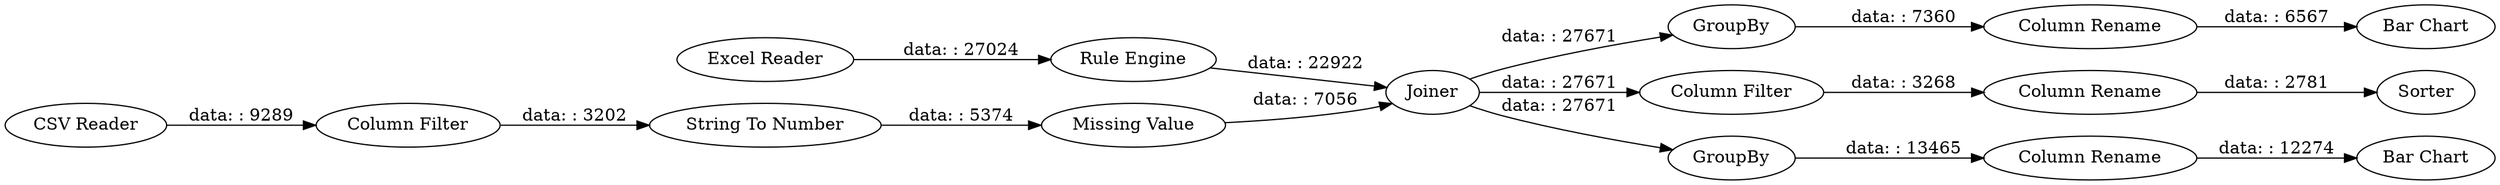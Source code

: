 digraph {
	"-37155527265046920_2" [label="Column Filter"]
	"-37155527265046920_1" [label="CSV Reader"]
	"-37155527265046920_8" [label=GroupBy]
	"-37155527265046920_6" [label=Joiner]
	"-37155527265046920_12" [label="Column Filter"]
	"-37155527265046920_15" [label="Bar Chart"]
	"-37155527265046920_4" [label="Excel Reader"]
	"-37155527265046920_3" [label="String To Number"]
	"-37155527265046920_5" [label="Missing Value"]
	"-37155527265046920_7" [label="Rule Engine"]
	"-37155527265046920_11" [label=GroupBy]
	"-37155527265046920_14" [label="Bar Chart"]
	"-37155527265046920_16" [label=Sorter]
	"-37155527265046920_9" [label="Column Rename"]
	"-37155527265046920_13" [label="Column Rename"]
	"-37155527265046920_10" [label="Column Rename"]
	"-37155527265046920_8" -> "-37155527265046920_9" [label="data: : 7360"]
	"-37155527265046920_11" -> "-37155527265046920_10" [label="data: : 13465"]
	"-37155527265046920_13" -> "-37155527265046920_16" [label="data: : 2781"]
	"-37155527265046920_3" -> "-37155527265046920_5" [label="data: : 5374"]
	"-37155527265046920_5" -> "-37155527265046920_6" [label="data: : 7056"]
	"-37155527265046920_1" -> "-37155527265046920_2" [label="data: : 9289"]
	"-37155527265046920_9" -> "-37155527265046920_14" [label="data: : 6567"]
	"-37155527265046920_6" -> "-37155527265046920_12" [label="data: : 27671"]
	"-37155527265046920_6" -> "-37155527265046920_11" [label="data: : 27671"]
	"-37155527265046920_10" -> "-37155527265046920_15" [label="data: : 12274"]
	"-37155527265046920_2" -> "-37155527265046920_3" [label="data: : 3202"]
	"-37155527265046920_12" -> "-37155527265046920_13" [label="data: : 3268"]
	"-37155527265046920_6" -> "-37155527265046920_8" [label="data: : 27671"]
	"-37155527265046920_7" -> "-37155527265046920_6" [label="data: : 22922"]
	"-37155527265046920_4" -> "-37155527265046920_7" [label="data: : 27024"]
	rankdir=LR
}

